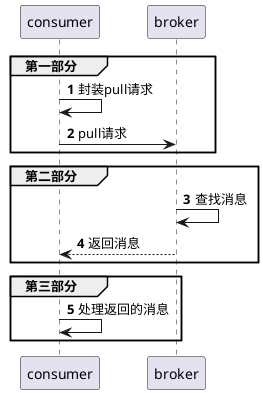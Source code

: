 @startuml
autonumber
participant consumer
participant broker

group 第一部分
consumer -> consumer : 封装pull请求
consumer -> broker : pull请求
end
group 第二部分
broker -> broker : 查找消息
broker --> consumer : 返回消息
end
group 第三部分
consumer -> consumer : 处理返回的消息
end
@enduml

@startuml
autonumber
participant DefaultMQPushConsumerImpl

@enduml